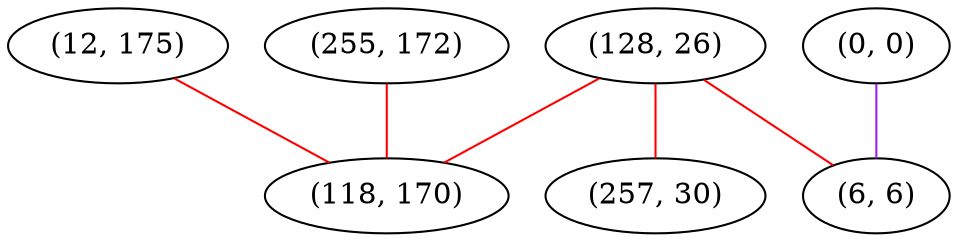 graph "" {
"(12, 175)";
"(0, 0)";
"(128, 26)";
"(6, 6)";
"(255, 172)";
"(118, 170)";
"(257, 30)";
"(12, 175)" -- "(118, 170)"  [color=red, key=0, weight=1];
"(0, 0)" -- "(6, 6)"  [color=purple, key=0, weight=4];
"(128, 26)" -- "(118, 170)"  [color=red, key=0, weight=1];
"(128, 26)" -- "(257, 30)"  [color=red, key=0, weight=1];
"(128, 26)" -- "(6, 6)"  [color=red, key=0, weight=1];
"(255, 172)" -- "(118, 170)"  [color=red, key=0, weight=1];
}
